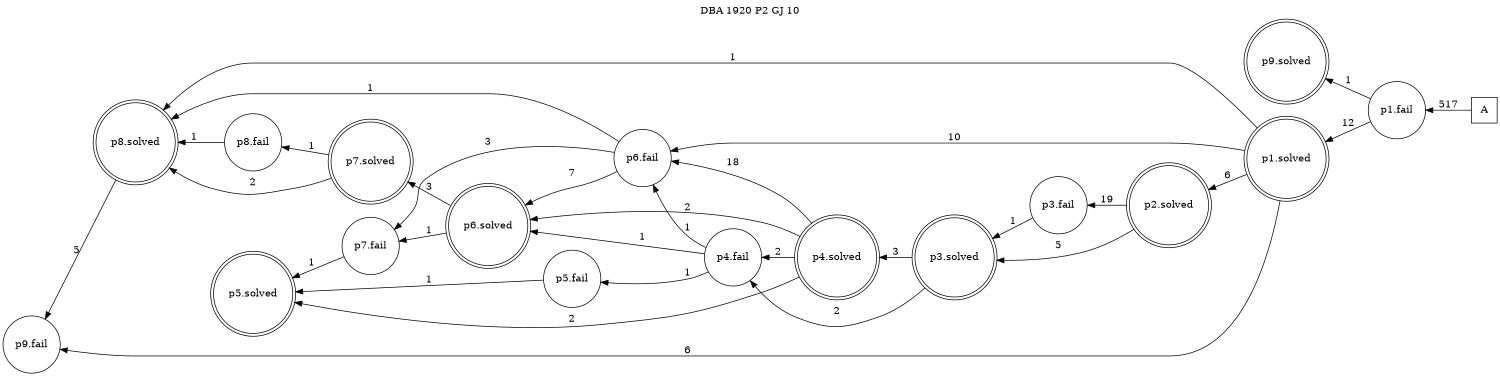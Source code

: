 digraph DBA_1920_P2_GJ_10 {
labelloc="tl"
label= " DBA 1920 P2 GJ 10 "
rankdir="RL";
graph [ size=" 10 , 10 !"]

"A" [shape="square" label="A"]
"p1.fail" [shape="circle" label="p1.fail"]
"p9.solved" [shape="doublecircle" label="p9.solved"]
"p1.solved" [shape="doublecircle" label="p1.solved"]
"p2.solved" [shape="doublecircle" label="p2.solved"]
"p3.fail" [shape="circle" label="p3.fail"]
"p3.solved" [shape="doublecircle" label="p3.solved"]
"p4.solved" [shape="doublecircle" label="p4.solved"]
"p5.solved" [shape="doublecircle" label="p5.solved"]
"p6.fail" [shape="circle" label="p6.fail"]
"p6.solved" [shape="doublecircle" label="p6.solved"]
"p7.fail" [shape="circle" label="p7.fail"]
"p4.fail" [shape="circle" label="p4.fail"]
"p5.fail" [shape="circle" label="p5.fail"]
"p7.solved" [shape="doublecircle" label="p7.solved"]
"p8.solved" [shape="doublecircle" label="p8.solved"]
"p9.fail" [shape="circle" label="p9.fail"]
"p8.fail" [shape="circle" label="p8.fail"]
"A" -> "p1.fail" [ label=517]
"p1.fail" -> "p9.solved" [ label=1]
"p1.fail" -> "p1.solved" [ label=12]
"p1.solved" -> "p2.solved" [ label=6]
"p1.solved" -> "p6.fail" [ label=10]
"p1.solved" -> "p8.solved" [ label=1]
"p1.solved" -> "p9.fail" [ label=6]
"p2.solved" -> "p3.fail" [ label=19]
"p2.solved" -> "p3.solved" [ label=5]
"p3.fail" -> "p3.solved" [ label=1]
"p3.solved" -> "p4.solved" [ label=3]
"p3.solved" -> "p4.fail" [ label=2]
"p4.solved" -> "p5.solved" [ label=2]
"p4.solved" -> "p6.fail" [ label=18]
"p4.solved" -> "p6.solved" [ label=2]
"p4.solved" -> "p4.fail" [ label=2]
"p6.fail" -> "p6.solved" [ label=7]
"p6.fail" -> "p7.fail" [ label=3]
"p6.fail" -> "p8.solved" [ label=1]
"p6.solved" -> "p7.fail" [ label=1]
"p6.solved" -> "p7.solved" [ label=3]
"p7.fail" -> "p5.solved" [ label=1]
"p4.fail" -> "p6.fail" [ label=1]
"p4.fail" -> "p6.solved" [ label=1]
"p4.fail" -> "p5.fail" [ label=1]
"p5.fail" -> "p5.solved" [ label=1]
"p7.solved" -> "p8.solved" [ label=2]
"p7.solved" -> "p8.fail" [ label=1]
"p8.solved" -> "p9.fail" [ label=5]
"p8.fail" -> "p8.solved" [ label=1]
}
